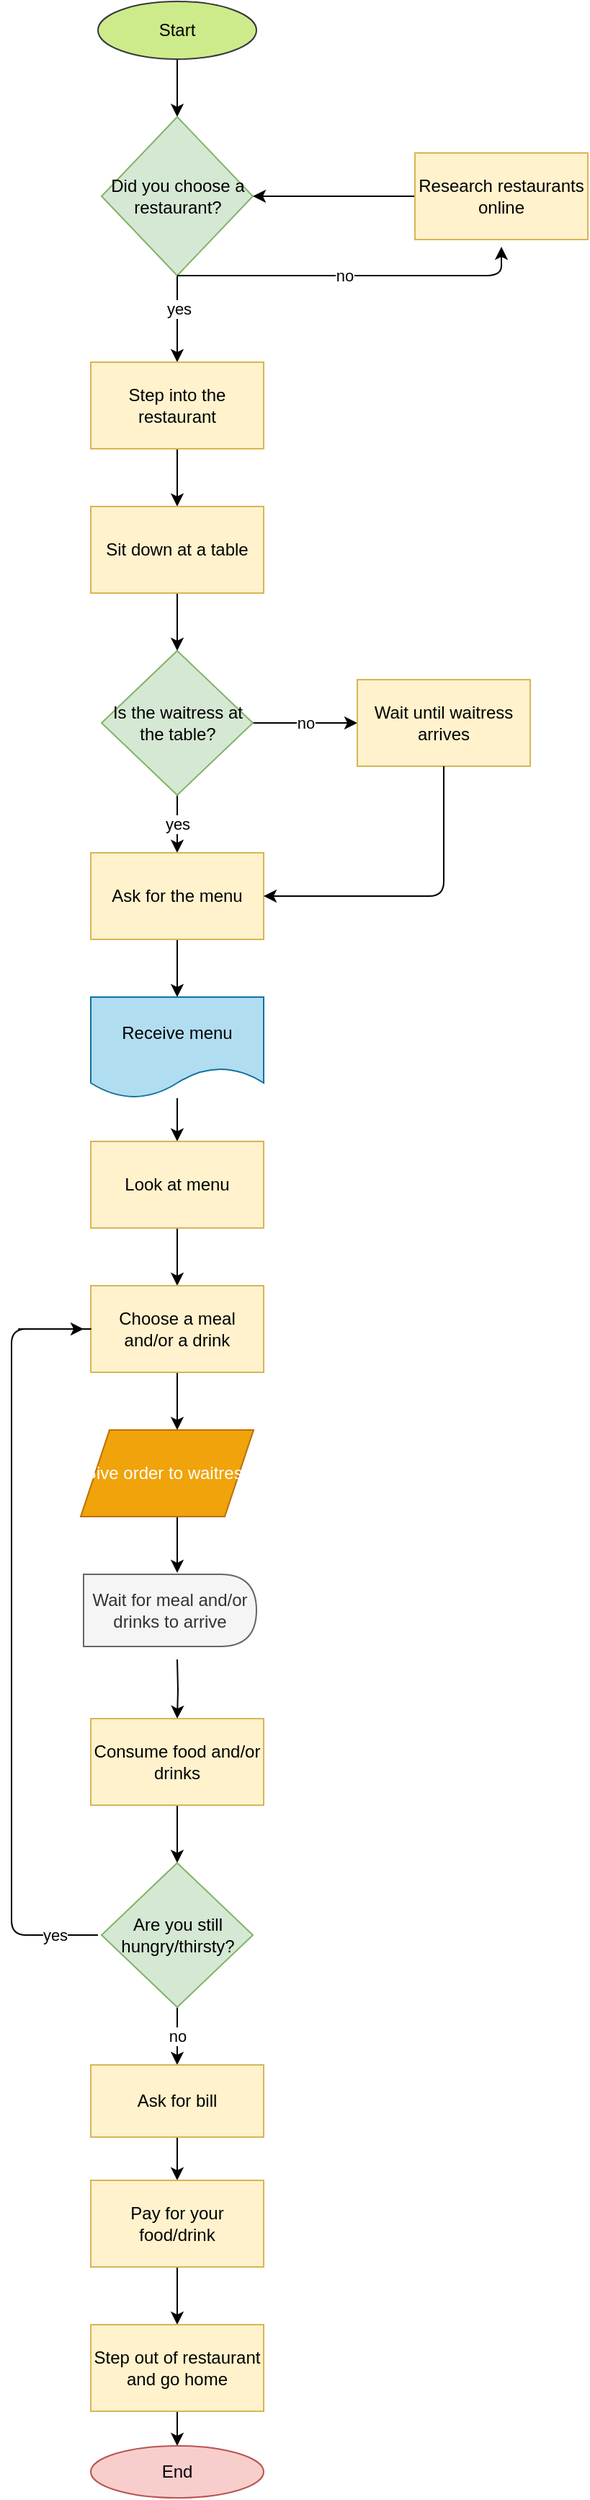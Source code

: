 <mxfile version="13.8.3" type="github">
  <diagram id="o-SbbkivNZcEn2yXoJwa" name="Page-1">
    <mxGraphModel dx="868" dy="451" grid="1" gridSize="10" guides="1" tooltips="1" connect="1" arrows="1" fold="1" page="1" pageScale="1" pageWidth="827" pageHeight="1169" math="0" shadow="0">
      <root>
        <mxCell id="0" />
        <mxCell id="1" parent="0" />
        <mxCell id="52pVXYkGvgTmjJyz-R8d-6" value="" style="edgeStyle=orthogonalEdgeStyle;rounded=0;orthogonalLoop=1;jettySize=auto;html=1;" edge="1" parent="1" source="52pVXYkGvgTmjJyz-R8d-1" target="52pVXYkGvgTmjJyz-R8d-5">
          <mxGeometry relative="1" as="geometry" />
        </mxCell>
        <mxCell id="52pVXYkGvgTmjJyz-R8d-1" value="Start" style="ellipse;whiteSpace=wrap;html=1;fillColor=#cdeb8b;strokeColor=#36393d;" vertex="1" parent="1">
          <mxGeometry x="320" y="20" width="110" height="40" as="geometry" />
        </mxCell>
        <mxCell id="52pVXYkGvgTmjJyz-R8d-8" value="" style="edgeStyle=orthogonalEdgeStyle;rounded=0;orthogonalLoop=1;jettySize=auto;html=1;" edge="1" parent="1" source="52pVXYkGvgTmjJyz-R8d-5" target="52pVXYkGvgTmjJyz-R8d-7">
          <mxGeometry relative="1" as="geometry" />
        </mxCell>
        <mxCell id="52pVXYkGvgTmjJyz-R8d-9" value="yes" style="edgeLabel;html=1;align=center;verticalAlign=middle;resizable=0;points=[];" vertex="1" connectable="0" parent="52pVXYkGvgTmjJyz-R8d-8">
          <mxGeometry x="-0.238" y="1" relative="1" as="geometry">
            <mxPoint as="offset" />
          </mxGeometry>
        </mxCell>
        <mxCell id="52pVXYkGvgTmjJyz-R8d-5" value="Did you choose a restaurant?" style="rhombus;whiteSpace=wrap;html=1;strokeColor=#82b366;fillColor=#d5e8d4;" vertex="1" parent="1">
          <mxGeometry x="322.5" y="100" width="105" height="110" as="geometry" />
        </mxCell>
        <mxCell id="52pVXYkGvgTmjJyz-R8d-15" value="" style="edgeStyle=orthogonalEdgeStyle;rounded=0;orthogonalLoop=1;jettySize=auto;html=1;" edge="1" parent="1" source="52pVXYkGvgTmjJyz-R8d-7" target="52pVXYkGvgTmjJyz-R8d-14">
          <mxGeometry relative="1" as="geometry" />
        </mxCell>
        <mxCell id="52pVXYkGvgTmjJyz-R8d-7" value="&lt;div&gt;Step into the restaurant&lt;/div&gt;" style="whiteSpace=wrap;html=1;strokeColor=#d6b656;fillColor=#fff2cc;" vertex="1" parent="1">
          <mxGeometry x="315" y="270" width="120" height="60" as="geometry" />
        </mxCell>
        <mxCell id="52pVXYkGvgTmjJyz-R8d-11" value="" style="edgeStyle=orthogonalEdgeStyle;rounded=0;orthogonalLoop=1;jettySize=auto;html=1;" edge="1" parent="1" source="52pVXYkGvgTmjJyz-R8d-10" target="52pVXYkGvgTmjJyz-R8d-5">
          <mxGeometry relative="1" as="geometry" />
        </mxCell>
        <mxCell id="52pVXYkGvgTmjJyz-R8d-10" value="Research restaurants online" style="rounded=0;whiteSpace=wrap;html=1;fillColor=#fff2cc;strokeColor=#d6b656;" vertex="1" parent="1">
          <mxGeometry x="540" y="125" width="120" height="60" as="geometry" />
        </mxCell>
        <mxCell id="52pVXYkGvgTmjJyz-R8d-12" value="" style="endArrow=classic;html=1;exitX=0.5;exitY=1;exitDx=0;exitDy=0;" edge="1" parent="1" source="52pVXYkGvgTmjJyz-R8d-5">
          <mxGeometry width="50" height="50" relative="1" as="geometry">
            <mxPoint x="380" y="210" as="sourcePoint" />
            <mxPoint x="600" y="190" as="targetPoint" />
            <Array as="points">
              <mxPoint x="440" y="210" />
              <mxPoint x="600" y="210" />
              <mxPoint x="600" y="210" />
              <mxPoint x="600" y="190" />
            </Array>
          </mxGeometry>
        </mxCell>
        <mxCell id="52pVXYkGvgTmjJyz-R8d-13" value="&lt;div&gt;no&lt;/div&gt;" style="edgeLabel;html=1;align=center;verticalAlign=middle;resizable=0;points=[];" vertex="1" connectable="0" parent="52pVXYkGvgTmjJyz-R8d-12">
          <mxGeometry x="-0.058" y="-2" relative="1" as="geometry">
            <mxPoint y="-2" as="offset" />
          </mxGeometry>
        </mxCell>
        <mxCell id="52pVXYkGvgTmjJyz-R8d-26" value="" style="edgeStyle=orthogonalEdgeStyle;rounded=0;orthogonalLoop=1;jettySize=auto;html=1;" edge="1" parent="1" source="52pVXYkGvgTmjJyz-R8d-14" target="52pVXYkGvgTmjJyz-R8d-25">
          <mxGeometry relative="1" as="geometry" />
        </mxCell>
        <mxCell id="52pVXYkGvgTmjJyz-R8d-14" value="&lt;div&gt;Sit down at a table&lt;/div&gt;" style="whiteSpace=wrap;html=1;strokeColor=#d6b656;fillColor=#fff2cc;" vertex="1" parent="1">
          <mxGeometry x="315" y="370" width="120" height="60" as="geometry" />
        </mxCell>
        <mxCell id="52pVXYkGvgTmjJyz-R8d-28" value="yes" style="edgeStyle=orthogonalEdgeStyle;rounded=0;orthogonalLoop=1;jettySize=auto;html=1;" edge="1" parent="1" source="52pVXYkGvgTmjJyz-R8d-25" target="52pVXYkGvgTmjJyz-R8d-27">
          <mxGeometry relative="1" as="geometry" />
        </mxCell>
        <mxCell id="52pVXYkGvgTmjJyz-R8d-30" value="no" style="edgeStyle=orthogonalEdgeStyle;rounded=0;orthogonalLoop=1;jettySize=auto;html=1;" edge="1" parent="1" source="52pVXYkGvgTmjJyz-R8d-25" target="52pVXYkGvgTmjJyz-R8d-29">
          <mxGeometry relative="1" as="geometry" />
        </mxCell>
        <mxCell id="52pVXYkGvgTmjJyz-R8d-25" value="Is the waitress at the table?" style="rhombus;whiteSpace=wrap;html=1;strokeColor=#82b366;fillColor=#d5e8d4;" vertex="1" parent="1">
          <mxGeometry x="322.5" y="470" width="105" height="100" as="geometry" />
        </mxCell>
        <mxCell id="52pVXYkGvgTmjJyz-R8d-33" value="" style="edgeStyle=orthogonalEdgeStyle;rounded=0;orthogonalLoop=1;jettySize=auto;html=1;" edge="1" parent="1" source="52pVXYkGvgTmjJyz-R8d-27" target="52pVXYkGvgTmjJyz-R8d-32">
          <mxGeometry relative="1" as="geometry" />
        </mxCell>
        <mxCell id="52pVXYkGvgTmjJyz-R8d-27" value="Ask for the menu" style="whiteSpace=wrap;html=1;strokeColor=#d6b656;fillColor=#fff2cc;" vertex="1" parent="1">
          <mxGeometry x="315" y="610" width="120" height="60" as="geometry" />
        </mxCell>
        <mxCell id="52pVXYkGvgTmjJyz-R8d-29" value="Wait until waitress arrives" style="whiteSpace=wrap;html=1;strokeColor=#d6b656;fillColor=#fff2cc;" vertex="1" parent="1">
          <mxGeometry x="500" y="490" width="120" height="60" as="geometry" />
        </mxCell>
        <mxCell id="52pVXYkGvgTmjJyz-R8d-31" value="" style="endArrow=classic;html=1;exitX=0.5;exitY=1;exitDx=0;exitDy=0;entryX=1;entryY=0.5;entryDx=0;entryDy=0;" edge="1" parent="1" source="52pVXYkGvgTmjJyz-R8d-29" target="52pVXYkGvgTmjJyz-R8d-27">
          <mxGeometry width="50" height="50" relative="1" as="geometry">
            <mxPoint x="390" y="590" as="sourcePoint" />
            <mxPoint x="560" y="640" as="targetPoint" />
            <Array as="points">
              <mxPoint x="560" y="640" />
              <mxPoint x="450" y="640" />
            </Array>
          </mxGeometry>
        </mxCell>
        <mxCell id="52pVXYkGvgTmjJyz-R8d-35" value="" style="edgeStyle=orthogonalEdgeStyle;rounded=0;orthogonalLoop=1;jettySize=auto;html=1;" edge="1" parent="1" source="52pVXYkGvgTmjJyz-R8d-32" target="52pVXYkGvgTmjJyz-R8d-34">
          <mxGeometry relative="1" as="geometry" />
        </mxCell>
        <mxCell id="52pVXYkGvgTmjJyz-R8d-32" value="Receive menu" style="shape=document;whiteSpace=wrap;html=1;boundedLbl=1;strokeColor=#10739e;fillColor=#b1ddf0;" vertex="1" parent="1">
          <mxGeometry x="315" y="710" width="120" height="70" as="geometry" />
        </mxCell>
        <mxCell id="52pVXYkGvgTmjJyz-R8d-37" value="" style="edgeStyle=orthogonalEdgeStyle;rounded=0;orthogonalLoop=1;jettySize=auto;html=1;" edge="1" parent="1" source="52pVXYkGvgTmjJyz-R8d-34" target="52pVXYkGvgTmjJyz-R8d-36">
          <mxGeometry relative="1" as="geometry" />
        </mxCell>
        <mxCell id="52pVXYkGvgTmjJyz-R8d-34" value="Look at menu" style="whiteSpace=wrap;html=1;strokeColor=#d6b656;fillColor=#fff2cc;" vertex="1" parent="1">
          <mxGeometry x="315" y="810" width="120" height="60" as="geometry" />
        </mxCell>
        <mxCell id="52pVXYkGvgTmjJyz-R8d-39" value="" style="edgeStyle=orthogonalEdgeStyle;rounded=0;orthogonalLoop=1;jettySize=auto;html=1;" edge="1" parent="1" source="52pVXYkGvgTmjJyz-R8d-36">
          <mxGeometry relative="1" as="geometry">
            <mxPoint x="375" y="1010" as="targetPoint" />
          </mxGeometry>
        </mxCell>
        <mxCell id="52pVXYkGvgTmjJyz-R8d-36" value="&lt;div&gt;Choose a meal and/or a drink&lt;/div&gt;" style="whiteSpace=wrap;html=1;strokeColor=#d6b656;fillColor=#fff2cc;" vertex="1" parent="1">
          <mxGeometry x="315" y="910" width="120" height="60" as="geometry" />
        </mxCell>
        <mxCell id="52pVXYkGvgTmjJyz-R8d-41" value="" style="edgeStyle=orthogonalEdgeStyle;rounded=0;orthogonalLoop=1;jettySize=auto;html=1;" edge="1" parent="1">
          <mxGeometry relative="1" as="geometry">
            <mxPoint x="375" y="1070" as="sourcePoint" />
            <mxPoint x="375" y="1109" as="targetPoint" />
          </mxGeometry>
        </mxCell>
        <mxCell id="52pVXYkGvgTmjJyz-R8d-43" value="" style="edgeStyle=orthogonalEdgeStyle;rounded=0;orthogonalLoop=1;jettySize=auto;html=1;" edge="1" parent="1" target="52pVXYkGvgTmjJyz-R8d-42">
          <mxGeometry relative="1" as="geometry">
            <mxPoint x="375" y="1169" as="sourcePoint" />
          </mxGeometry>
        </mxCell>
        <mxCell id="52pVXYkGvgTmjJyz-R8d-45" value="" style="edgeStyle=orthogonalEdgeStyle;rounded=0;orthogonalLoop=1;jettySize=auto;html=1;" edge="1" parent="1" source="52pVXYkGvgTmjJyz-R8d-42" target="52pVXYkGvgTmjJyz-R8d-44">
          <mxGeometry relative="1" as="geometry" />
        </mxCell>
        <mxCell id="52pVXYkGvgTmjJyz-R8d-42" value="Consume food and/or drinks" style="whiteSpace=wrap;html=1;strokeColor=#d6b656;fillColor=#fff2cc;" vertex="1" parent="1">
          <mxGeometry x="315" y="1210" width="120" height="60" as="geometry" />
        </mxCell>
        <mxCell id="52pVXYkGvgTmjJyz-R8d-48" value="no" style="edgeStyle=orthogonalEdgeStyle;rounded=0;orthogonalLoop=1;jettySize=auto;html=1;" edge="1" parent="1" source="52pVXYkGvgTmjJyz-R8d-44" target="52pVXYkGvgTmjJyz-R8d-47">
          <mxGeometry relative="1" as="geometry" />
        </mxCell>
        <mxCell id="52pVXYkGvgTmjJyz-R8d-44" value="Are you still hungry/thirsty?" style="rhombus;whiteSpace=wrap;html=1;strokeColor=#82b366;fillColor=#d5e8d4;" vertex="1" parent="1">
          <mxGeometry x="322.5" y="1310" width="105" height="100" as="geometry" />
        </mxCell>
        <mxCell id="52pVXYkGvgTmjJyz-R8d-46" value="yes" style="endArrow=classic;html=1;" edge="1" parent="1">
          <mxGeometry x="-0.908" width="50" height="50" relative="1" as="geometry">
            <mxPoint x="320" y="1360" as="sourcePoint" />
            <mxPoint x="310" y="940" as="targetPoint" />
            <Array as="points">
              <mxPoint x="290" y="1360" />
              <mxPoint x="260" y="1360" />
              <mxPoint x="260" y="940" />
              <mxPoint x="320" y="940" />
              <mxPoint x="260" y="940" />
              <mxPoint x="310" y="940" />
            </Array>
            <mxPoint as="offset" />
          </mxGeometry>
        </mxCell>
        <mxCell id="52pVXYkGvgTmjJyz-R8d-50" value="" style="edgeStyle=orthogonalEdgeStyle;rounded=0;orthogonalLoop=1;jettySize=auto;html=1;" edge="1" parent="1" source="52pVXYkGvgTmjJyz-R8d-47" target="52pVXYkGvgTmjJyz-R8d-49">
          <mxGeometry relative="1" as="geometry" />
        </mxCell>
        <mxCell id="52pVXYkGvgTmjJyz-R8d-47" value="Ask for bill" style="whiteSpace=wrap;html=1;strokeColor=#d6b656;fillColor=#fff2cc;" vertex="1" parent="1">
          <mxGeometry x="315" y="1450" width="120" height="50" as="geometry" />
        </mxCell>
        <mxCell id="52pVXYkGvgTmjJyz-R8d-52" value="" style="edgeStyle=orthogonalEdgeStyle;rounded=0;orthogonalLoop=1;jettySize=auto;html=1;" edge="1" parent="1" source="52pVXYkGvgTmjJyz-R8d-49" target="52pVXYkGvgTmjJyz-R8d-51">
          <mxGeometry relative="1" as="geometry" />
        </mxCell>
        <mxCell id="52pVXYkGvgTmjJyz-R8d-49" value="&lt;div&gt;Pay for your food/drink&lt;/div&gt;" style="whiteSpace=wrap;html=1;strokeColor=#d6b656;fillColor=#fff2cc;" vertex="1" parent="1">
          <mxGeometry x="315" y="1530" width="120" height="60" as="geometry" />
        </mxCell>
        <mxCell id="52pVXYkGvgTmjJyz-R8d-54" value="" style="edgeStyle=orthogonalEdgeStyle;rounded=0;orthogonalLoop=1;jettySize=auto;html=1;" edge="1" parent="1" source="52pVXYkGvgTmjJyz-R8d-51" target="52pVXYkGvgTmjJyz-R8d-53">
          <mxGeometry relative="1" as="geometry" />
        </mxCell>
        <mxCell id="52pVXYkGvgTmjJyz-R8d-51" value="&lt;div&gt;Step out of restaurant and go home&lt;/div&gt;" style="whiteSpace=wrap;html=1;strokeColor=#d6b656;fillColor=#fff2cc;" vertex="1" parent="1">
          <mxGeometry x="315" y="1630" width="120" height="60" as="geometry" />
        </mxCell>
        <mxCell id="52pVXYkGvgTmjJyz-R8d-53" value="End" style="ellipse;whiteSpace=wrap;html=1;strokeColor=#b85450;fillColor=#f8cecc;" vertex="1" parent="1">
          <mxGeometry x="315" y="1714" width="120" height="36" as="geometry" />
        </mxCell>
        <mxCell id="52pVXYkGvgTmjJyz-R8d-55" value="Give order to waitress" style="shape=parallelogram;perimeter=parallelogramPerimeter;whiteSpace=wrap;html=1;fixedSize=1;fillColor=#f0a30a;strokeColor=#BD7000;fontColor=#ffffff;" vertex="1" parent="1">
          <mxGeometry x="308" y="1010" width="120" height="60" as="geometry" />
        </mxCell>
        <mxCell id="52pVXYkGvgTmjJyz-R8d-56" value="&lt;div&gt;Wait for meal and/or drinks to arrive&lt;/div&gt;" style="shape=delay;whiteSpace=wrap;html=1;fillColor=#f5f5f5;strokeColor=#666666;fontColor=#333333;" vertex="1" parent="1">
          <mxGeometry x="310" y="1110" width="120" height="50" as="geometry" />
        </mxCell>
      </root>
    </mxGraphModel>
  </diagram>
</mxfile>
